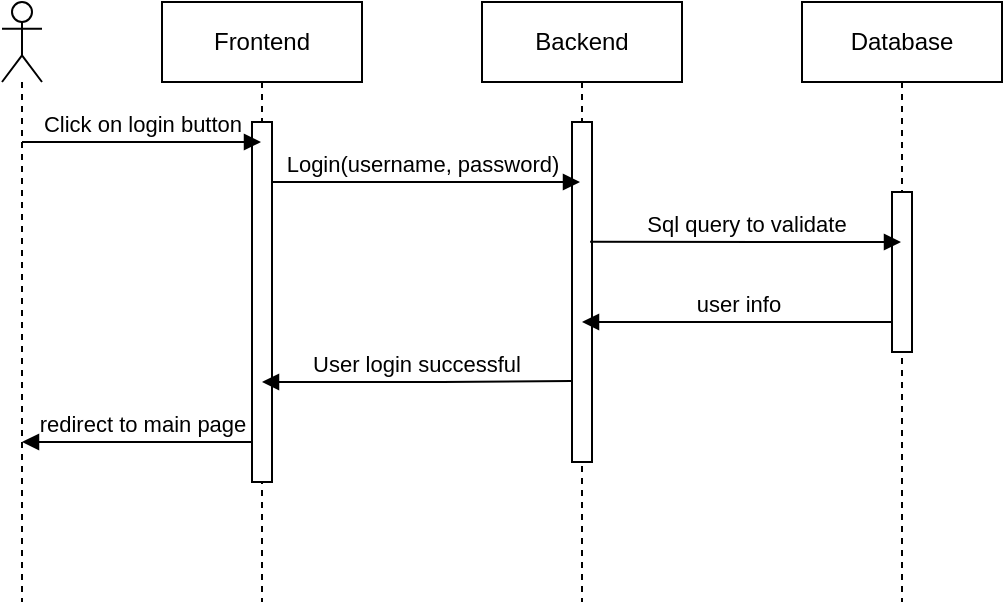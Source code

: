 <mxfile version="14.9.9" type="device"><diagram id="YQHI1GOEIN12C89hRVqx" name="Page-1"><mxGraphModel dx="981" dy="526" grid="1" gridSize="10" guides="1" tooltips="1" connect="1" arrows="1" fold="1" page="1" pageScale="1" pageWidth="1100" pageHeight="850" math="0" shadow="0"><root><mxCell id="0"/><mxCell id="1" parent="0"/><mxCell id="MiOlJtltqOeZCmREbFyZ-5" value="Backend" style="shape=umlLifeline;perimeter=lifelinePerimeter;whiteSpace=wrap;html=1;container=1;collapsible=0;recursiveResize=0;outlineConnect=0;" parent="1" vertex="1"><mxGeometry x="520" y="250" width="100" height="300" as="geometry"/></mxCell><mxCell id="ekE-FSf-8kKDo8GnoHk4-2" value="" style="html=1;points=[];perimeter=orthogonalPerimeter;" vertex="1" parent="MiOlJtltqOeZCmREbFyZ-5"><mxGeometry x="45" y="60" width="10" height="170" as="geometry"/></mxCell><mxCell id="MiOlJtltqOeZCmREbFyZ-6" value="Frontend" style="shape=umlLifeline;perimeter=lifelinePerimeter;whiteSpace=wrap;html=1;container=1;collapsible=0;recursiveResize=0;outlineConnect=0;" parent="1" vertex="1"><mxGeometry x="360" y="250" width="100" height="300" as="geometry"/></mxCell><mxCell id="MiOlJtltqOeZCmREbFyZ-12" value="Login(username, password)" style="html=1;verticalAlign=bottom;endArrow=block;" parent="MiOlJtltqOeZCmREbFyZ-6" edge="1"><mxGeometry width="80" relative="1" as="geometry"><mxPoint x="50" y="90" as="sourcePoint"/><mxPoint x="209" y="90" as="targetPoint"/></mxGeometry></mxCell><mxCell id="MiOlJtltqOeZCmREbFyZ-7" value="Database" style="shape=umlLifeline;perimeter=lifelinePerimeter;whiteSpace=wrap;html=1;container=1;collapsible=0;recursiveResize=0;outlineConnect=0;" parent="1" vertex="1"><mxGeometry x="680" y="250" width="100" height="300" as="geometry"/></mxCell><mxCell id="ekE-FSf-8kKDo8GnoHk4-3" value="" style="html=1;points=[];perimeter=orthogonalPerimeter;" vertex="1" parent="MiOlJtltqOeZCmREbFyZ-7"><mxGeometry x="45" y="95" width="10" height="80" as="geometry"/></mxCell><mxCell id="MiOlJtltqOeZCmREbFyZ-8" value="" style="shape=umlLifeline;participant=umlActor;perimeter=lifelinePerimeter;whiteSpace=wrap;html=1;container=1;collapsible=0;recursiveResize=0;verticalAlign=top;spacingTop=36;outlineConnect=0;" parent="1" vertex="1"><mxGeometry x="280" y="250" width="20" height="300" as="geometry"/></mxCell><mxCell id="MiOlJtltqOeZCmREbFyZ-14" value="user info" style="html=1;verticalAlign=bottom;endArrow=block;" parent="1" target="MiOlJtltqOeZCmREbFyZ-5" edge="1"><mxGeometry width="80" relative="1" as="geometry"><mxPoint x="725" y="410" as="sourcePoint"/><mxPoint x="810" y="390" as="targetPoint"/><Array as="points"><mxPoint x="680" y="410"/></Array></mxGeometry></mxCell><mxCell id="MiOlJtltqOeZCmREbFyZ-16" value="redirect to main page" style="html=1;verticalAlign=bottom;endArrow=block;" parent="1" edge="1"><mxGeometry width="80" relative="1" as="geometry"><mxPoint x="410" y="470" as="sourcePoint"/><mxPoint x="290" y="470" as="targetPoint"/></mxGeometry></mxCell><mxCell id="MiOlJtltqOeZCmREbFyZ-13" value="Sql query to validate" style="html=1;verticalAlign=bottom;endArrow=block;exitX=0.906;exitY=0.352;exitDx=0;exitDy=0;exitPerimeter=0;" parent="1" source="ekE-FSf-8kKDo8GnoHk4-2" target="MiOlJtltqOeZCmREbFyZ-7" edge="1"><mxGeometry width="80" relative="1" as="geometry"><mxPoint x="580" y="370" as="sourcePoint"/><mxPoint x="650" y="340" as="targetPoint"/><Array as="points"><mxPoint x="690" y="370"/></Array></mxGeometry></mxCell><mxCell id="ekE-FSf-8kKDo8GnoHk4-1" value="" style="html=1;points=[];perimeter=orthogonalPerimeter;" vertex="1" parent="1"><mxGeometry x="405" y="310" width="10" height="180" as="geometry"/></mxCell><mxCell id="MiOlJtltqOeZCmREbFyZ-11" value="Click on login button" style="html=1;verticalAlign=bottom;endArrow=block;" parent="1" target="MiOlJtltqOeZCmREbFyZ-6" edge="1"><mxGeometry width="80" relative="1" as="geometry"><mxPoint x="290" y="320" as="sourcePoint"/><mxPoint x="370" y="320" as="targetPoint"/></mxGeometry></mxCell><mxCell id="MiOlJtltqOeZCmREbFyZ-15" value="User login successful" style="html=1;verticalAlign=bottom;endArrow=block;exitX=-0.029;exitY=0.762;exitDx=0;exitDy=0;exitPerimeter=0;" parent="1" source="ekE-FSf-8kKDo8GnoHk4-2" target="MiOlJtltqOeZCmREbFyZ-6" edge="1"><mxGeometry width="80" relative="1" as="geometry"><mxPoint x="560" y="440" as="sourcePoint"/><mxPoint x="540" y="430" as="targetPoint"/><Array as="points"><mxPoint x="490" y="440"/></Array></mxGeometry></mxCell></root></mxGraphModel></diagram></mxfile>